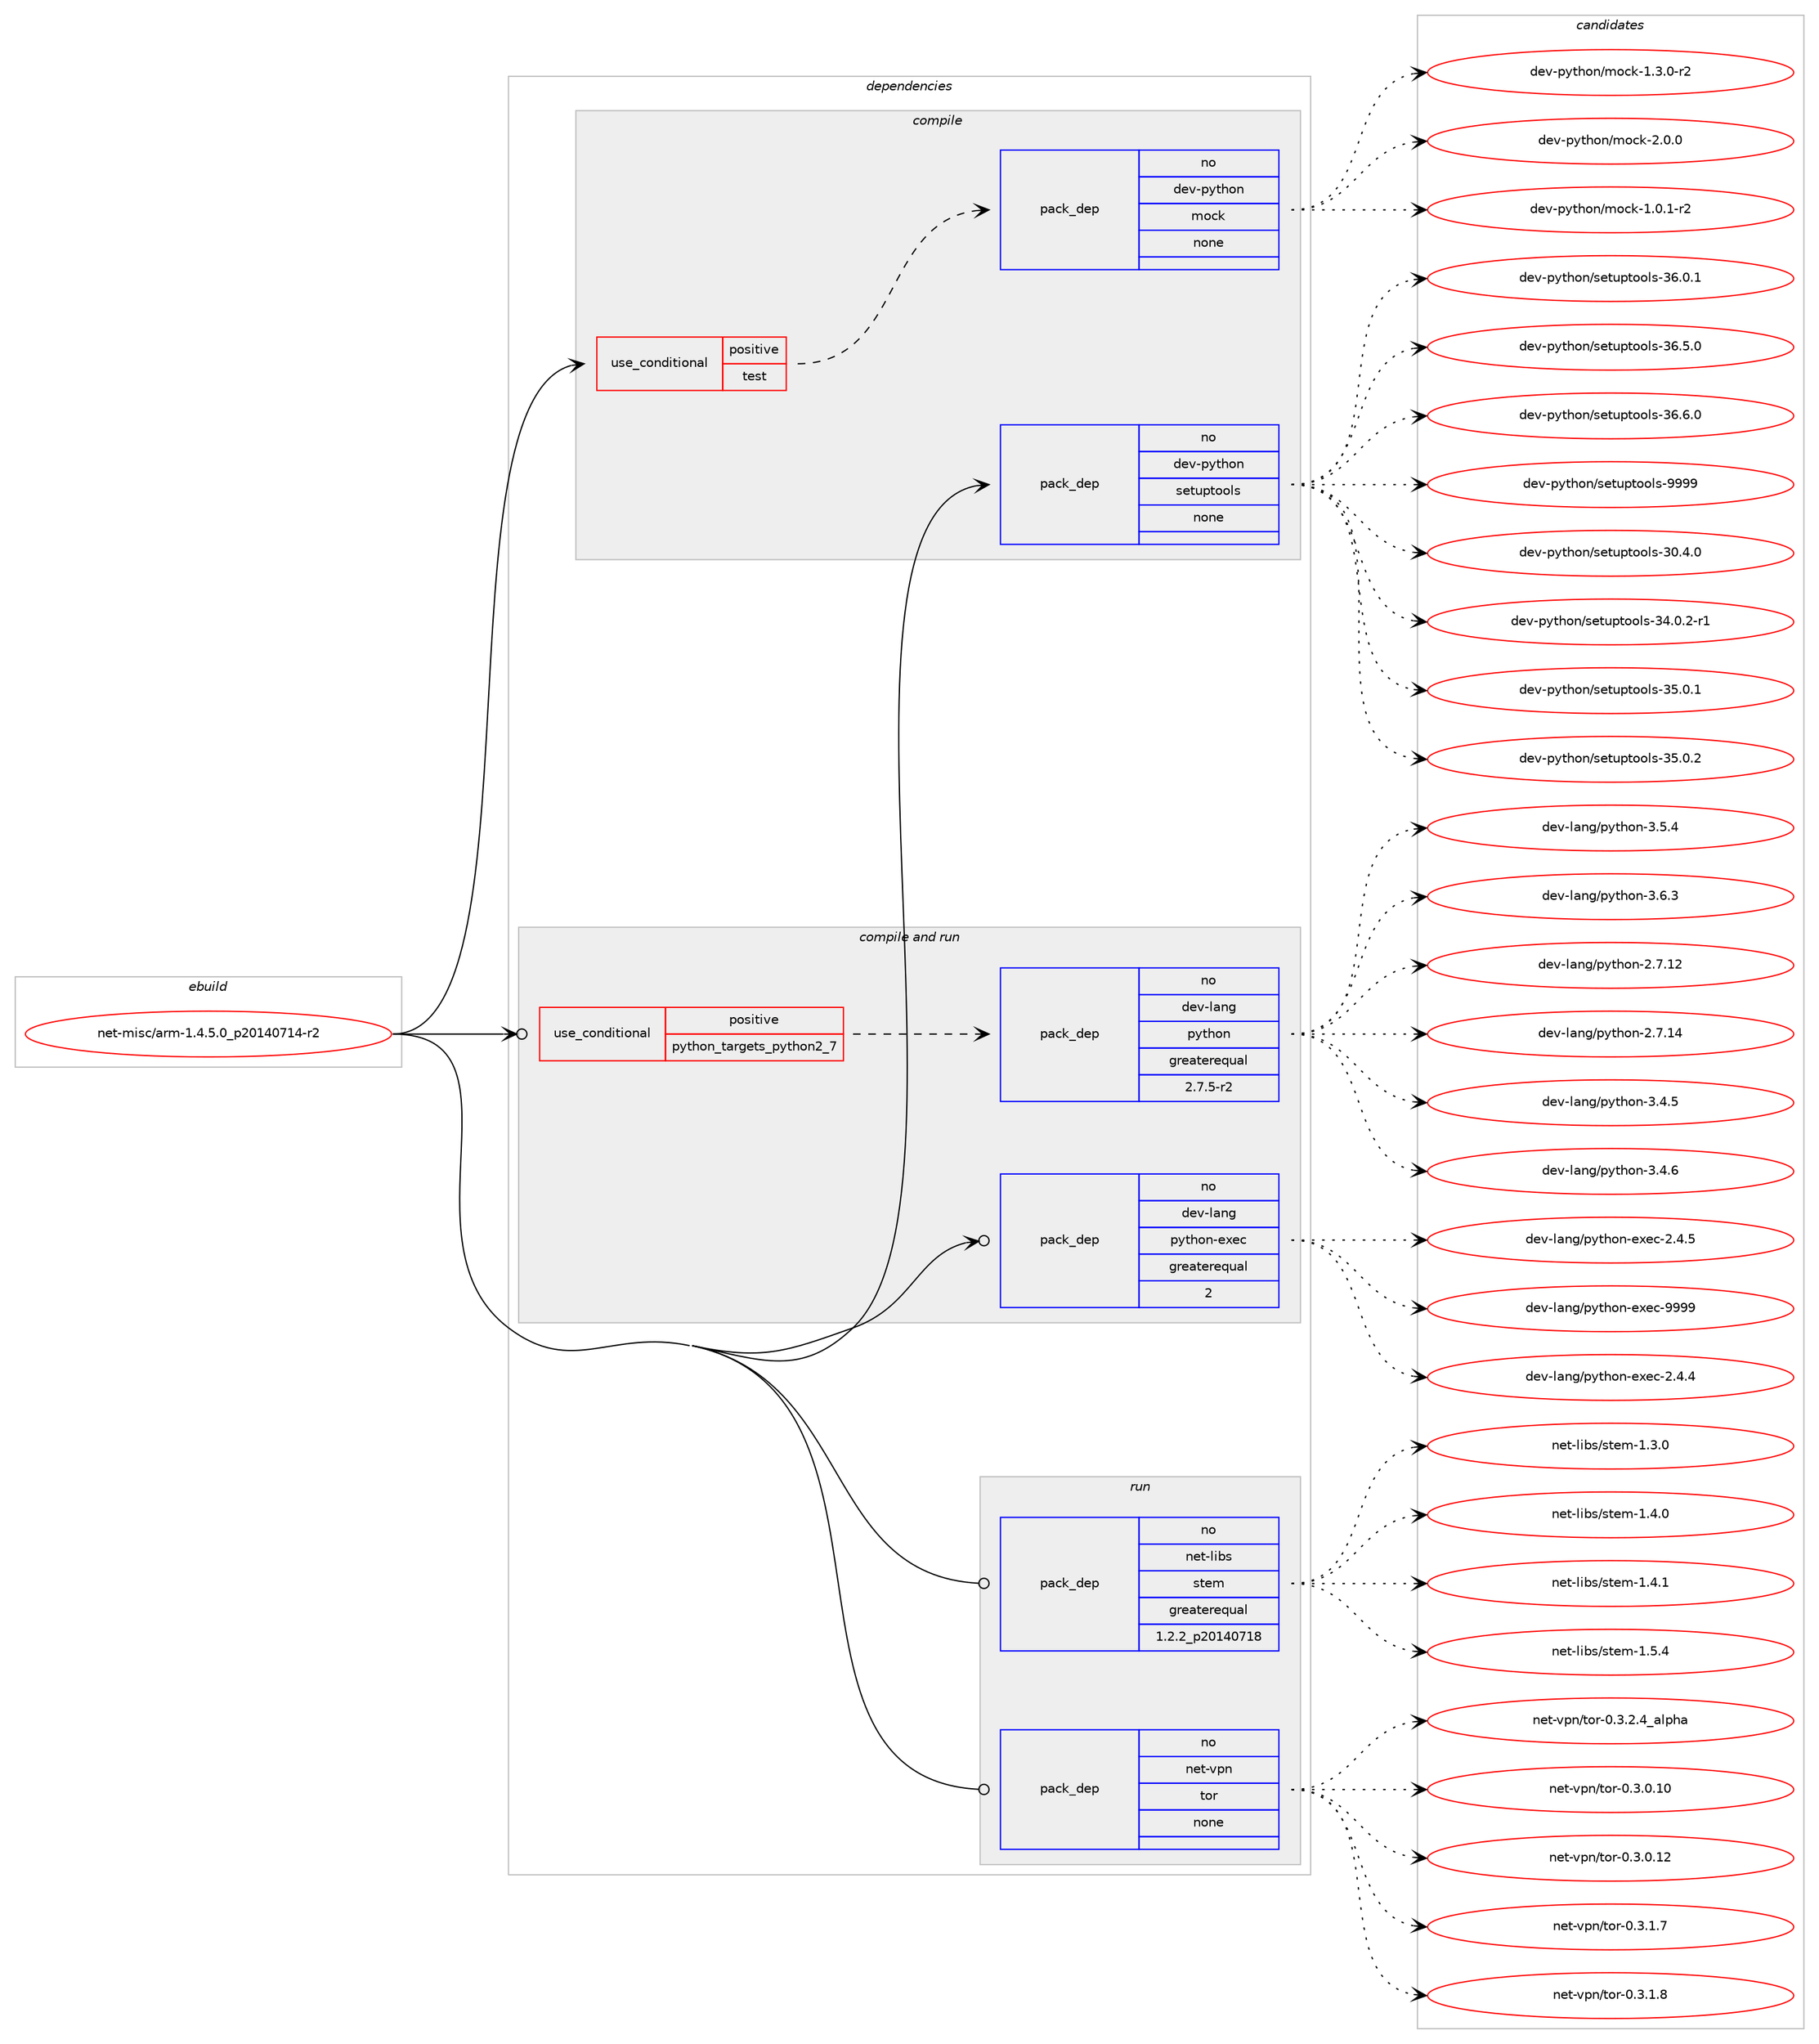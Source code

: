 digraph prolog {

# *************
# Graph options
# *************

newrank=true;
concentrate=true;
compound=true;
graph [rankdir=LR,fontname=Helvetica,fontsize=10,ranksep=1.5];#, ranksep=2.5, nodesep=0.2];
edge  [arrowhead=vee];
node  [fontname=Helvetica,fontsize=10];

# **********
# The ebuild
# **********

subgraph cluster_leftcol {
color=gray;
rank=same;
label=<<i>ebuild</i>>;
id [label="net-misc/arm-1.4.5.0_p20140714-r2", color=red, width=4, href="../net-misc/arm-1.4.5.0_p20140714-r2.svg"];
}

# ****************
# The dependencies
# ****************

subgraph cluster_midcol {
color=gray;
label=<<i>dependencies</i>>;
subgraph cluster_compile {
fillcolor="#eeeeee";
style=filled;
label=<<i>compile</i>>;
subgraph cond104780 {
dependency423027 [label=<<TABLE BORDER="0" CELLBORDER="1" CELLSPACING="0" CELLPADDING="4"><TR><TD ROWSPAN="3" CELLPADDING="10">use_conditional</TD></TR><TR><TD>positive</TD></TR><TR><TD>test</TD></TR></TABLE>>, shape=none, color=red];
subgraph pack311107 {
dependency423028 [label=<<TABLE BORDER="0" CELLBORDER="1" CELLSPACING="0" CELLPADDING="4" WIDTH="220"><TR><TD ROWSPAN="6" CELLPADDING="30">pack_dep</TD></TR><TR><TD WIDTH="110">no</TD></TR><TR><TD>dev-python</TD></TR><TR><TD>mock</TD></TR><TR><TD>none</TD></TR><TR><TD></TD></TR></TABLE>>, shape=none, color=blue];
}
dependency423027:e -> dependency423028:w [weight=20,style="dashed",arrowhead="vee"];
}
id:e -> dependency423027:w [weight=20,style="solid",arrowhead="vee"];
subgraph pack311108 {
dependency423029 [label=<<TABLE BORDER="0" CELLBORDER="1" CELLSPACING="0" CELLPADDING="4" WIDTH="220"><TR><TD ROWSPAN="6" CELLPADDING="30">pack_dep</TD></TR><TR><TD WIDTH="110">no</TD></TR><TR><TD>dev-python</TD></TR><TR><TD>setuptools</TD></TR><TR><TD>none</TD></TR><TR><TD></TD></TR></TABLE>>, shape=none, color=blue];
}
id:e -> dependency423029:w [weight=20,style="solid",arrowhead="vee"];
}
subgraph cluster_compileandrun {
fillcolor="#eeeeee";
style=filled;
label=<<i>compile and run</i>>;
subgraph cond104781 {
dependency423030 [label=<<TABLE BORDER="0" CELLBORDER="1" CELLSPACING="0" CELLPADDING="4"><TR><TD ROWSPAN="3" CELLPADDING="10">use_conditional</TD></TR><TR><TD>positive</TD></TR><TR><TD>python_targets_python2_7</TD></TR></TABLE>>, shape=none, color=red];
subgraph pack311109 {
dependency423031 [label=<<TABLE BORDER="0" CELLBORDER="1" CELLSPACING="0" CELLPADDING="4" WIDTH="220"><TR><TD ROWSPAN="6" CELLPADDING="30">pack_dep</TD></TR><TR><TD WIDTH="110">no</TD></TR><TR><TD>dev-lang</TD></TR><TR><TD>python</TD></TR><TR><TD>greaterequal</TD></TR><TR><TD>2.7.5-r2</TD></TR></TABLE>>, shape=none, color=blue];
}
dependency423030:e -> dependency423031:w [weight=20,style="dashed",arrowhead="vee"];
}
id:e -> dependency423030:w [weight=20,style="solid",arrowhead="odotvee"];
subgraph pack311110 {
dependency423032 [label=<<TABLE BORDER="0" CELLBORDER="1" CELLSPACING="0" CELLPADDING="4" WIDTH="220"><TR><TD ROWSPAN="6" CELLPADDING="30">pack_dep</TD></TR><TR><TD WIDTH="110">no</TD></TR><TR><TD>dev-lang</TD></TR><TR><TD>python-exec</TD></TR><TR><TD>greaterequal</TD></TR><TR><TD>2</TD></TR></TABLE>>, shape=none, color=blue];
}
id:e -> dependency423032:w [weight=20,style="solid",arrowhead="odotvee"];
}
subgraph cluster_run {
fillcolor="#eeeeee";
style=filled;
label=<<i>run</i>>;
subgraph pack311111 {
dependency423033 [label=<<TABLE BORDER="0" CELLBORDER="1" CELLSPACING="0" CELLPADDING="4" WIDTH="220"><TR><TD ROWSPAN="6" CELLPADDING="30">pack_dep</TD></TR><TR><TD WIDTH="110">no</TD></TR><TR><TD>net-libs</TD></TR><TR><TD>stem</TD></TR><TR><TD>greaterequal</TD></TR><TR><TD>1.2.2_p20140718</TD></TR></TABLE>>, shape=none, color=blue];
}
id:e -> dependency423033:w [weight=20,style="solid",arrowhead="odot"];
subgraph pack311112 {
dependency423034 [label=<<TABLE BORDER="0" CELLBORDER="1" CELLSPACING="0" CELLPADDING="4" WIDTH="220"><TR><TD ROWSPAN="6" CELLPADDING="30">pack_dep</TD></TR><TR><TD WIDTH="110">no</TD></TR><TR><TD>net-vpn</TD></TR><TR><TD>tor</TD></TR><TR><TD>none</TD></TR><TR><TD></TD></TR></TABLE>>, shape=none, color=blue];
}
id:e -> dependency423034:w [weight=20,style="solid",arrowhead="odot"];
}
}

# **************
# The candidates
# **************

subgraph cluster_choices {
rank=same;
color=gray;
label=<<i>candidates</i>>;

subgraph choice311107 {
color=black;
nodesep=1;
choice1001011184511212111610411111047109111991074549464846494511450 [label="dev-python/mock-1.0.1-r2", color=red, width=4,href="../dev-python/mock-1.0.1-r2.svg"];
choice1001011184511212111610411111047109111991074549465146484511450 [label="dev-python/mock-1.3.0-r2", color=red, width=4,href="../dev-python/mock-1.3.0-r2.svg"];
choice100101118451121211161041111104710911199107455046484648 [label="dev-python/mock-2.0.0", color=red, width=4,href="../dev-python/mock-2.0.0.svg"];
dependency423028:e -> choice1001011184511212111610411111047109111991074549464846494511450:w [style=dotted,weight="100"];
dependency423028:e -> choice1001011184511212111610411111047109111991074549465146484511450:w [style=dotted,weight="100"];
dependency423028:e -> choice100101118451121211161041111104710911199107455046484648:w [style=dotted,weight="100"];
}
subgraph choice311108 {
color=black;
nodesep=1;
choice100101118451121211161041111104711510111611711211611111110811545514846524648 [label="dev-python/setuptools-30.4.0", color=red, width=4,href="../dev-python/setuptools-30.4.0.svg"];
choice1001011184511212111610411111047115101116117112116111111108115455152464846504511449 [label="dev-python/setuptools-34.0.2-r1", color=red, width=4,href="../dev-python/setuptools-34.0.2-r1.svg"];
choice100101118451121211161041111104711510111611711211611111110811545515346484649 [label="dev-python/setuptools-35.0.1", color=red, width=4,href="../dev-python/setuptools-35.0.1.svg"];
choice100101118451121211161041111104711510111611711211611111110811545515346484650 [label="dev-python/setuptools-35.0.2", color=red, width=4,href="../dev-python/setuptools-35.0.2.svg"];
choice100101118451121211161041111104711510111611711211611111110811545515446484649 [label="dev-python/setuptools-36.0.1", color=red, width=4,href="../dev-python/setuptools-36.0.1.svg"];
choice100101118451121211161041111104711510111611711211611111110811545515446534648 [label="dev-python/setuptools-36.5.0", color=red, width=4,href="../dev-python/setuptools-36.5.0.svg"];
choice100101118451121211161041111104711510111611711211611111110811545515446544648 [label="dev-python/setuptools-36.6.0", color=red, width=4,href="../dev-python/setuptools-36.6.0.svg"];
choice10010111845112121116104111110471151011161171121161111111081154557575757 [label="dev-python/setuptools-9999", color=red, width=4,href="../dev-python/setuptools-9999.svg"];
dependency423029:e -> choice100101118451121211161041111104711510111611711211611111110811545514846524648:w [style=dotted,weight="100"];
dependency423029:e -> choice1001011184511212111610411111047115101116117112116111111108115455152464846504511449:w [style=dotted,weight="100"];
dependency423029:e -> choice100101118451121211161041111104711510111611711211611111110811545515346484649:w [style=dotted,weight="100"];
dependency423029:e -> choice100101118451121211161041111104711510111611711211611111110811545515346484650:w [style=dotted,weight="100"];
dependency423029:e -> choice100101118451121211161041111104711510111611711211611111110811545515446484649:w [style=dotted,weight="100"];
dependency423029:e -> choice100101118451121211161041111104711510111611711211611111110811545515446534648:w [style=dotted,weight="100"];
dependency423029:e -> choice100101118451121211161041111104711510111611711211611111110811545515446544648:w [style=dotted,weight="100"];
dependency423029:e -> choice10010111845112121116104111110471151011161171121161111111081154557575757:w [style=dotted,weight="100"];
}
subgraph choice311109 {
color=black;
nodesep=1;
choice10010111845108971101034711212111610411111045504655464950 [label="dev-lang/python-2.7.12", color=red, width=4,href="../dev-lang/python-2.7.12.svg"];
choice10010111845108971101034711212111610411111045504655464952 [label="dev-lang/python-2.7.14", color=red, width=4,href="../dev-lang/python-2.7.14.svg"];
choice100101118451089711010347112121116104111110455146524653 [label="dev-lang/python-3.4.5", color=red, width=4,href="../dev-lang/python-3.4.5.svg"];
choice100101118451089711010347112121116104111110455146524654 [label="dev-lang/python-3.4.6", color=red, width=4,href="../dev-lang/python-3.4.6.svg"];
choice100101118451089711010347112121116104111110455146534652 [label="dev-lang/python-3.5.4", color=red, width=4,href="../dev-lang/python-3.5.4.svg"];
choice100101118451089711010347112121116104111110455146544651 [label="dev-lang/python-3.6.3", color=red, width=4,href="../dev-lang/python-3.6.3.svg"];
dependency423031:e -> choice10010111845108971101034711212111610411111045504655464950:w [style=dotted,weight="100"];
dependency423031:e -> choice10010111845108971101034711212111610411111045504655464952:w [style=dotted,weight="100"];
dependency423031:e -> choice100101118451089711010347112121116104111110455146524653:w [style=dotted,weight="100"];
dependency423031:e -> choice100101118451089711010347112121116104111110455146524654:w [style=dotted,weight="100"];
dependency423031:e -> choice100101118451089711010347112121116104111110455146534652:w [style=dotted,weight="100"];
dependency423031:e -> choice100101118451089711010347112121116104111110455146544651:w [style=dotted,weight="100"];
}
subgraph choice311110 {
color=black;
nodesep=1;
choice1001011184510897110103471121211161041111104510112010199455046524652 [label="dev-lang/python-exec-2.4.4", color=red, width=4,href="../dev-lang/python-exec-2.4.4.svg"];
choice1001011184510897110103471121211161041111104510112010199455046524653 [label="dev-lang/python-exec-2.4.5", color=red, width=4,href="../dev-lang/python-exec-2.4.5.svg"];
choice10010111845108971101034711212111610411111045101120101994557575757 [label="dev-lang/python-exec-9999", color=red, width=4,href="../dev-lang/python-exec-9999.svg"];
dependency423032:e -> choice1001011184510897110103471121211161041111104510112010199455046524652:w [style=dotted,weight="100"];
dependency423032:e -> choice1001011184510897110103471121211161041111104510112010199455046524653:w [style=dotted,weight="100"];
dependency423032:e -> choice10010111845108971101034711212111610411111045101120101994557575757:w [style=dotted,weight="100"];
}
subgraph choice311111 {
color=black;
nodesep=1;
choice110101116451081059811547115116101109454946514648 [label="net-libs/stem-1.3.0", color=red, width=4,href="../net-libs/stem-1.3.0.svg"];
choice110101116451081059811547115116101109454946524648 [label="net-libs/stem-1.4.0", color=red, width=4,href="../net-libs/stem-1.4.0.svg"];
choice110101116451081059811547115116101109454946524649 [label="net-libs/stem-1.4.1", color=red, width=4,href="../net-libs/stem-1.4.1.svg"];
choice110101116451081059811547115116101109454946534652 [label="net-libs/stem-1.5.4", color=red, width=4,href="../net-libs/stem-1.5.4.svg"];
dependency423033:e -> choice110101116451081059811547115116101109454946514648:w [style=dotted,weight="100"];
dependency423033:e -> choice110101116451081059811547115116101109454946524648:w [style=dotted,weight="100"];
dependency423033:e -> choice110101116451081059811547115116101109454946524649:w [style=dotted,weight="100"];
dependency423033:e -> choice110101116451081059811547115116101109454946534652:w [style=dotted,weight="100"];
}
subgraph choice311112 {
color=black;
nodesep=1;
choice1101011164511811211047116111114454846514648464948 [label="net-vpn/tor-0.3.0.10", color=red, width=4,href="../net-vpn/tor-0.3.0.10.svg"];
choice1101011164511811211047116111114454846514648464950 [label="net-vpn/tor-0.3.0.12", color=red, width=4,href="../net-vpn/tor-0.3.0.12.svg"];
choice11010111645118112110471161111144548465146494655 [label="net-vpn/tor-0.3.1.7", color=red, width=4,href="../net-vpn/tor-0.3.1.7.svg"];
choice11010111645118112110471161111144548465146494656 [label="net-vpn/tor-0.3.1.8", color=red, width=4,href="../net-vpn/tor-0.3.1.8.svg"];
choice11010111645118112110471161111144548465146504652959710811210497 [label="net-vpn/tor-0.3.2.4_alpha", color=red, width=4,href="../net-vpn/tor-0.3.2.4_alpha.svg"];
dependency423034:e -> choice1101011164511811211047116111114454846514648464948:w [style=dotted,weight="100"];
dependency423034:e -> choice1101011164511811211047116111114454846514648464950:w [style=dotted,weight="100"];
dependency423034:e -> choice11010111645118112110471161111144548465146494655:w [style=dotted,weight="100"];
dependency423034:e -> choice11010111645118112110471161111144548465146494656:w [style=dotted,weight="100"];
dependency423034:e -> choice11010111645118112110471161111144548465146504652959710811210497:w [style=dotted,weight="100"];
}
}

}
